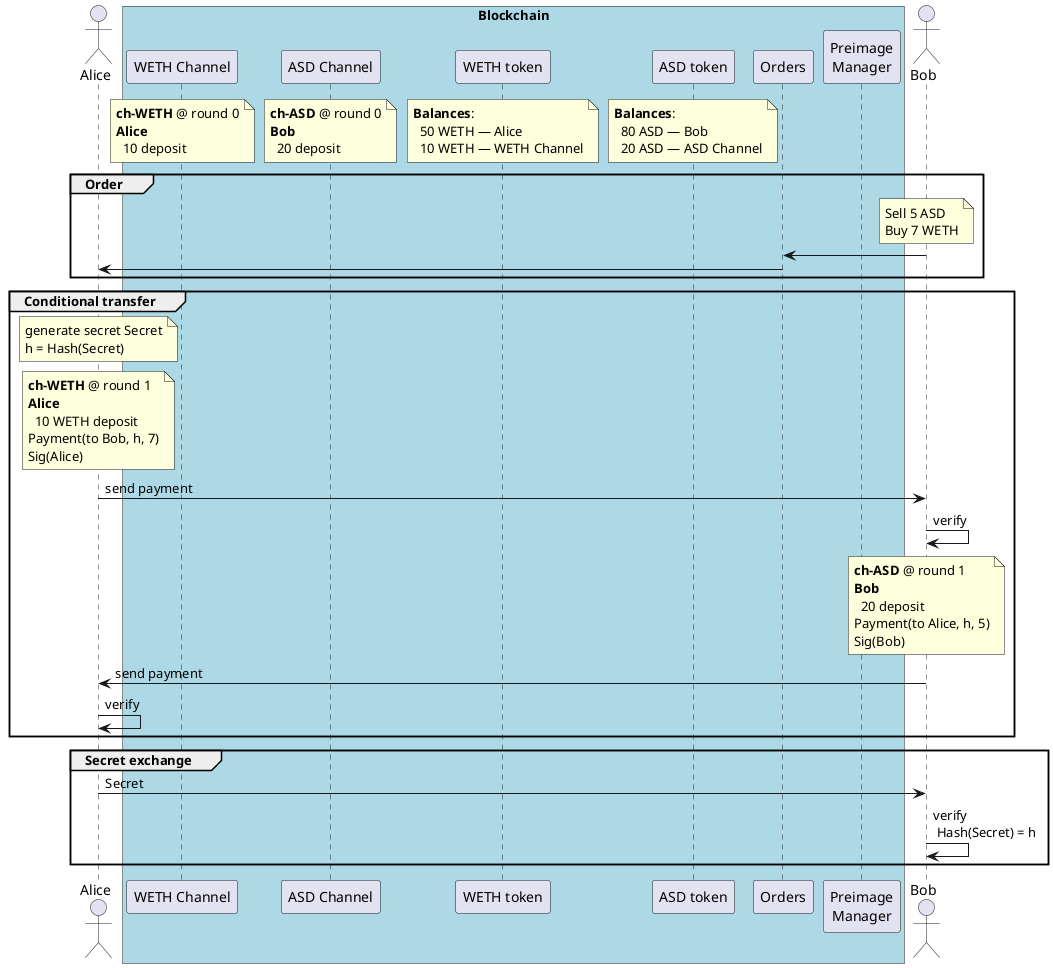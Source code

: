 @startuml
actor Alice as A

box "Blockchain" #lightblue
    participant "WETH Channel" as wethch
    participant "ASD Channel" as asdch
    participant "WETH token" as weth
    participant "ASD token" as asd
    participant "Orders" as O
    participant "Preimage\nManager" as pm
    end box

actor Bob as B

note over weth: **Balances**:\n  50 WETH — Alice\n  10 WETH — WETH Channel
/ note over asd: **Balances**:\n  80 ASD — Bob\n  20 ASD — ASD Channel

/ note over wethch: **ch-WETH** @ round 0\n**Alice**\n  10 deposit
/ note over asdch: **ch-ASD** @ round 0\n**Bob**\n  20 deposit

group Order
    note over B: Sell 5 ASD\nBuy 7 WETH
    B -> O:
    O -> A:
end

group Conditional transfer
    note over A: generate secret Secret\nh = Hash(Secret)
    note over A: **ch-WETH** @ round 1\n**Alice**\n  10 WETH deposit\nPayment(to Bob, h, 7)\nSig(Alice)
    A -> B: send payment
    B -> B: verify
    note over B: **ch-ASD** @ round 1\n**Bob**\n  20 deposit\nPayment(to Alice, h, 5)\nSig(Bob)
    B -> A: send payment
    A -> A: verify
end

group Secret exchange
 A -> B: Secret
 B -> B: verify \n Hash(Secret) = h
end

@enduml
